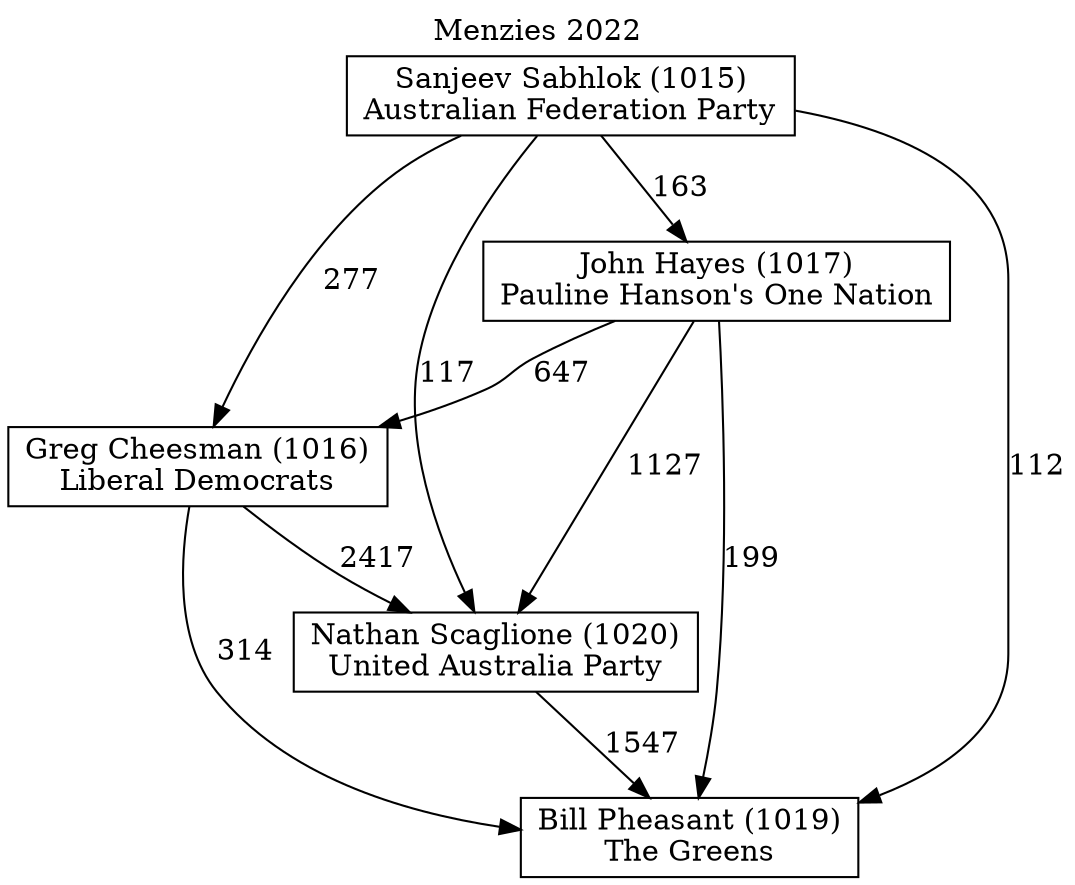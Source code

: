 // House preference flow
digraph "Bill Pheasant (1019)_Menzies_2022" {
	graph [label="Menzies 2022" labelloc=t mclimit=10]
	node [shape=box]
	"Bill Pheasant (1019)" [label="Bill Pheasant (1019)
The Greens"]
	"Greg Cheesman (1016)" [label="Greg Cheesman (1016)
Liberal Democrats"]
	"John Hayes (1017)" [label="John Hayes (1017)
Pauline Hanson's One Nation"]
	"Sanjeev Sabhlok (1015)" [label="Sanjeev Sabhlok (1015)
Australian Federation Party"]
	"Nathan Scaglione (1020)" [label="Nathan Scaglione (1020)
United Australia Party"]
	"Nathan Scaglione (1020)" -> "Bill Pheasant (1019)" [label=1547]
	"Sanjeev Sabhlok (1015)" -> "Bill Pheasant (1019)" [label=112]
	"Sanjeev Sabhlok (1015)" -> "Greg Cheesman (1016)" [label=277]
	"Greg Cheesman (1016)" -> "Bill Pheasant (1019)" [label=314]
	"Sanjeev Sabhlok (1015)" -> "Nathan Scaglione (1020)" [label=117]
	"Greg Cheesman (1016)" -> "Nathan Scaglione (1020)" [label=2417]
	"John Hayes (1017)" -> "Nathan Scaglione (1020)" [label=1127]
	"John Hayes (1017)" -> "Bill Pheasant (1019)" [label=199]
	"John Hayes (1017)" -> "Greg Cheesman (1016)" [label=647]
	"Sanjeev Sabhlok (1015)" -> "John Hayes (1017)" [label=163]
}
